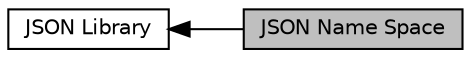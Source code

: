 digraph "JSON Name Space"
{
  edge [fontname="Helvetica",fontsize="10",labelfontname="Helvetica",labelfontsize="10"];
  node [fontname="Helvetica",fontsize="10",shape=record];
  rankdir=LR;
  Node0 [label="JSON Name Space",height=0.2,width=0.4,color="black", fillcolor="grey75", style="filled", fontcolor="black"];
  Node1 [label="JSON Library",height=0.2,width=0.4,color="black", fillcolor="white", style="filled",URL="$group__jsonlib.html"];
  Node1->Node0 [shape=plaintext, dir="back", style="solid"];
}
